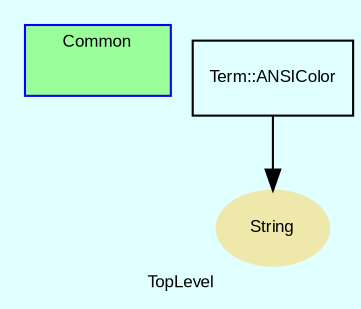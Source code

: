digraph TopLevel {
    label = "TopLevel"
    compound = true
    fontname = Arial
    fontsize = 8
    bgcolor = lightcyan1
    node [
        color = black,
        fontname = Arial,
        fontsize = 8
    ]

    subgraph cluster_Common {
        label = "Common"
        fillcolor = palegreen1
        URL = "classes/Common.html"
        color = blue
        fontname = Arial
        style = filled
        Common [
            shape = plaintext,
            height = 0.01,
            width = 0.75,
            label = ""
        ]

    }

    String [
        fontcolor = black,
        shape = ellipse,
        URL = "classes/String.html",
        color = palegoldenrod,
        style = filled,
        label = "String"
    ]

    Term__ANSIColor [
        shape = box,
        URL = "classes/Term/ANSIColor.html",
        label = "Term::ANSIColor"
    ]

    Term__ANSIColor -> String [

    ]

}

